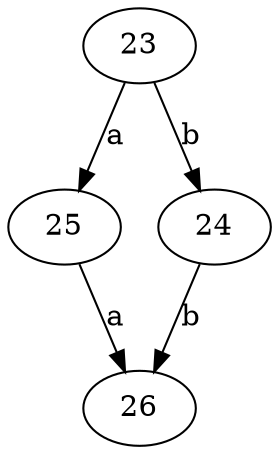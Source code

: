 digraph nfa{
25 -> 26 [label="a"];
24 -> 26 [label="b"];
23 -> 25 [label="a"];
23 -> 24 [label="b"];
}